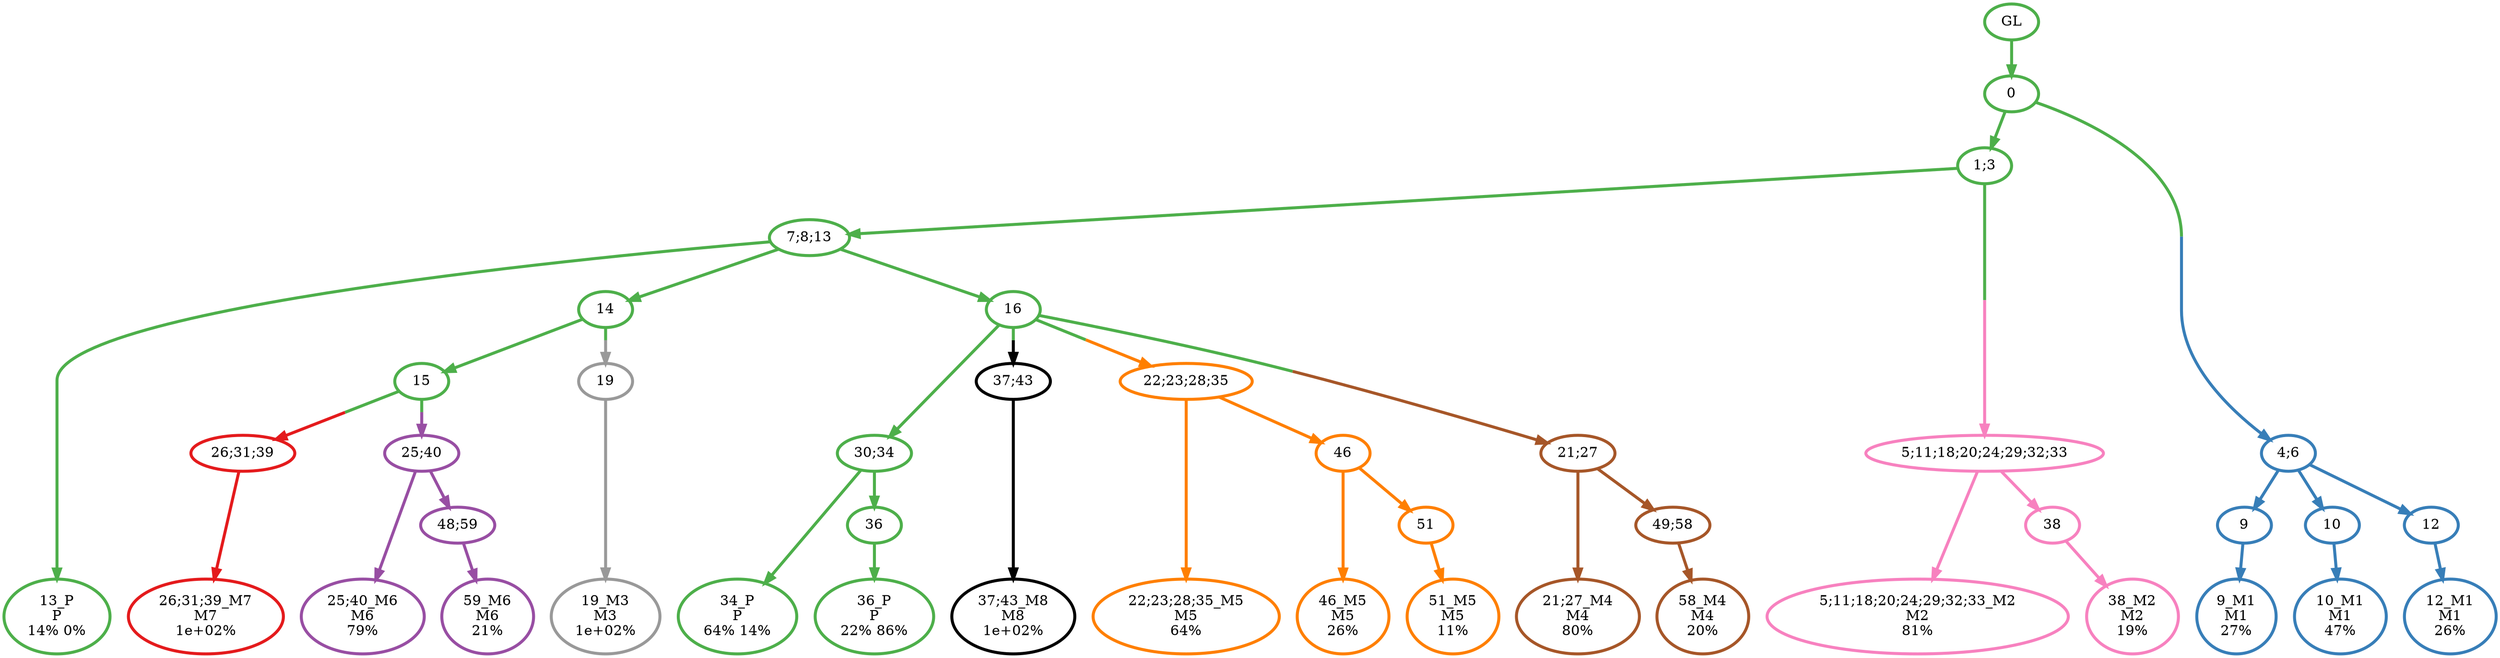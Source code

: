 digraph T {
	{
		rank=same
		38 [penwidth=3,colorscheme=set19,color=3,label="13_P\nP\n14% 0%"]
		33 [penwidth=3,colorscheme=set19,color=3,label="34_P\nP\n64% 14%"]
		31 [penwidth=3,colorscheme=set19,color=3,label="36_P\nP\n22% 86%"]
		29 [penwidth=3,colorscheme=set19,color=2,label="9_M1\nM1\n27%"]
		27 [penwidth=3,colorscheme=set19,color=2,label="10_M1\nM1\n47%"]
		25 [penwidth=3,colorscheme=set19,color=2,label="12_M1\nM1\n26%"]
		24 [penwidth=3,colorscheme=set19,color=8,label="5;11;18;20;24;29;32;33_M2\nM2\n81%"]
		22 [penwidth=3,colorscheme=set19,color=8,label="38_M2\nM2\n19%"]
		21 [penwidth=3,colorscheme=set19,color=9,label="19_M3\nM3\n1e+02%"]
		20 [penwidth=3,colorscheme=set19,color=7,label="21;27_M4\nM4\n80%"]
		18 [penwidth=3,colorscheme=set19,color=7,label="58_M4\nM4\n20%"]
		17 [penwidth=3,colorscheme=set19,color=5,label="22;23;28;35_M5\nM5\n64%"]
		15 [penwidth=3,colorscheme=set19,color=5,label="46_M5\nM5\n26%"]
		13 [penwidth=3,colorscheme=set19,color=5,label="51_M5\nM5\n11%"]
		12 [penwidth=3,colorscheme=set19,color=4,label="25;40_M6\nM6\n79%"]
		10 [penwidth=3,colorscheme=set19,color=4,label="59_M6\nM6\n21%"]
		9 [penwidth=3,colorscheme=set19,color=1,label="26;31;39_M7\nM7\n1e+02%"]
		8 [penwidth=3,colorscheme=set19,color=10,label="37;43_M8\nM8\n1e+02%"]
	}
	42 [penwidth=3,colorscheme=set19,color=3,label="GL"]
	41 [penwidth=3,colorscheme=set19,color=3,label="0"]
	40 [penwidth=3,colorscheme=set19,color=3,label="1;3"]
	39 [penwidth=3,colorscheme=set19,color=3,label="7;8;13"]
	37 [penwidth=3,colorscheme=set19,color=3,label="14"]
	36 [penwidth=3,colorscheme=set19,color=3,label="15"]
	35 [penwidth=3,colorscheme=set19,color=3,label="16"]
	34 [penwidth=3,colorscheme=set19,color=3,label="30;34"]
	32 [penwidth=3,colorscheme=set19,color=3,label="36"]
	30 [penwidth=3,colorscheme=set19,color=2,label="9"]
	28 [penwidth=3,colorscheme=set19,color=2,label="10"]
	26 [penwidth=3,colorscheme=set19,color=2,label="12"]
	23 [penwidth=3,colorscheme=set19,color=8,label="38"]
	19 [penwidth=3,colorscheme=set19,color=7,label="49;58"]
	16 [penwidth=3,colorscheme=set19,color=5,label="46"]
	14 [penwidth=3,colorscheme=set19,color=5,label="51"]
	11 [penwidth=3,colorscheme=set19,color=4,label="48;59"]
	7 [penwidth=3,colorscheme=set19,color=10,label="37;43"]
	6 [penwidth=3,colorscheme=set19,color=1,label="26;31;39"]
	5 [penwidth=3,colorscheme=set19,color=4,label="25;40"]
	4 [penwidth=3,colorscheme=set19,color=5,label="22;23;28;35"]
	3 [penwidth=3,colorscheme=set19,color=7,label="21;27"]
	2 [penwidth=3,colorscheme=set19,color=9,label="19"]
	1 [penwidth=3,colorscheme=set19,color=8,label="5;11;18;20;24;29;32;33"]
	0 [penwidth=3,colorscheme=set19,color=2,label="4;6"]
	42 -> 41 [penwidth=3,colorscheme=set19,color=3]
	41 -> 40 [penwidth=3,colorscheme=set19,color=3]
	41 -> 0 [penwidth=3,colorscheme=set19,color="3;0.5:2"]
	40 -> 39 [penwidth=3,colorscheme=set19,color=3]
	40 -> 1 [penwidth=3,colorscheme=set19,color="3;0.5:8"]
	39 -> 38 [penwidth=3,colorscheme=set19,color=3]
	39 -> 37 [penwidth=3,colorscheme=set19,color=3]
	39 -> 35 [penwidth=3,colorscheme=set19,color=3]
	37 -> 36 [penwidth=3,colorscheme=set19,color=3]
	37 -> 2 [penwidth=3,colorscheme=set19,color="3;0.5:9"]
	36 -> 6 [penwidth=3,colorscheme=set19,color="3;0.5:1"]
	36 -> 5 [penwidth=3,colorscheme=set19,color="3;0.5:4"]
	35 -> 34 [penwidth=3,colorscheme=set19,color=3]
	35 -> 7 [penwidth=3,colorscheme=set19,color="3;0.5:10"]
	35 -> 4 [penwidth=3,colorscheme=set19,color="3;0.5:5"]
	35 -> 3 [penwidth=3,colorscheme=set19,color="3;0.5:7"]
	34 -> 33 [penwidth=3,colorscheme=set19,color=3]
	34 -> 32 [penwidth=3,colorscheme=set19,color=3]
	32 -> 31 [penwidth=3,colorscheme=set19,color=3]
	30 -> 29 [penwidth=3,colorscheme=set19,color=2]
	28 -> 27 [penwidth=3,colorscheme=set19,color=2]
	26 -> 25 [penwidth=3,colorscheme=set19,color=2]
	23 -> 22 [penwidth=3,colorscheme=set19,color=8]
	19 -> 18 [penwidth=3,colorscheme=set19,color=7]
	16 -> 15 [penwidth=3,colorscheme=set19,color=5]
	16 -> 14 [penwidth=3,colorscheme=set19,color=5]
	14 -> 13 [penwidth=3,colorscheme=set19,color=5]
	11 -> 10 [penwidth=3,colorscheme=set19,color=4]
	7 -> 8 [penwidth=3,colorscheme=set19,color=10]
	6 -> 9 [penwidth=3,colorscheme=set19,color=1]
	5 -> 12 [penwidth=3,colorscheme=set19,color=4]
	5 -> 11 [penwidth=3,colorscheme=set19,color=4]
	4 -> 17 [penwidth=3,colorscheme=set19,color=5]
	4 -> 16 [penwidth=3,colorscheme=set19,color=5]
	3 -> 20 [penwidth=3,colorscheme=set19,color=7]
	3 -> 19 [penwidth=3,colorscheme=set19,color=7]
	2 -> 21 [penwidth=3,colorscheme=set19,color=9]
	1 -> 24 [penwidth=3,colorscheme=set19,color=8]
	1 -> 23 [penwidth=3,colorscheme=set19,color=8]
	0 -> 30 [penwidth=3,colorscheme=set19,color=2]
	0 -> 28 [penwidth=3,colorscheme=set19,color=2]
	0 -> 26 [penwidth=3,colorscheme=set19,color=2]
}
